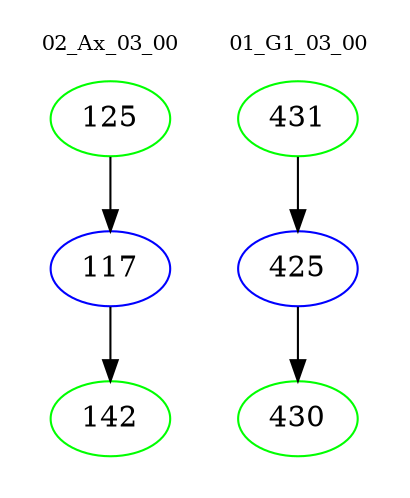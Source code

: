 digraph{
subgraph cluster_0 {
color = white
label = "02_Ax_03_00";
fontsize=10;
T0_125 [label="125", color="green"]
T0_125 -> T0_117 [color="black"]
T0_117 [label="117", color="blue"]
T0_117 -> T0_142 [color="black"]
T0_142 [label="142", color="green"]
}
subgraph cluster_1 {
color = white
label = "01_G1_03_00";
fontsize=10;
T1_431 [label="431", color="green"]
T1_431 -> T1_425 [color="black"]
T1_425 [label="425", color="blue"]
T1_425 -> T1_430 [color="black"]
T1_430 [label="430", color="green"]
}
}
